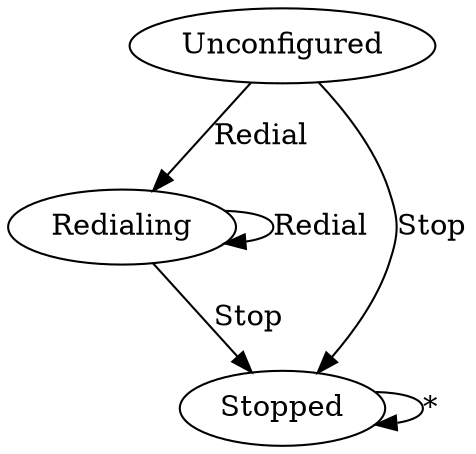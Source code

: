 digraph "redialer" {
    "Unconfigured" -> "Redialing" [ label="Redial" ]
    "Unconfigured" -> "Stopped"   [ label="Stop"   ]

    "Redialing"    -> "Redialing" [ label="Redial" ]
    "Redialing"    -> "Stopped"   [ label="Stop"   ]

    "Stopped"      -> "Stopped"   [ label="*"      ]
}
